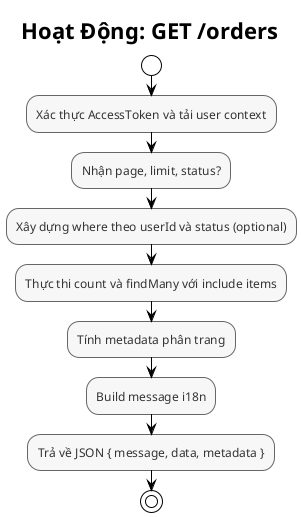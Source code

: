 @startuml Order - Get List Activity
!theme plain
skinparam backgroundColor #FFFFFF
skinparam activityFontSize 12
skinparam activityFontColor #333333
skinparam activityBorderColor #666666
skinparam activityBackgroundColor #F7F7F7

title Hoạt Động: GET /orders

start
:Xác thực AccessToken và tải user context;
:Nhận page, limit, status?;
:Xây dựng where theo userId và status (optional);
:Thực thi count và findMany với include items;
:Tính metadata phân trang;
:Build message i18n;
:Trả về JSON { message, data, metadata };
stop

@enduml


